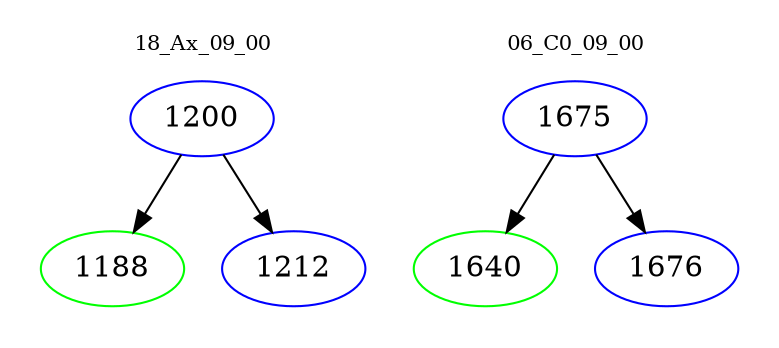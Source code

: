 digraph{
subgraph cluster_0 {
color = white
label = "18_Ax_09_00";
fontsize=10;
T0_1200 [label="1200", color="blue"]
T0_1200 -> T0_1188 [color="black"]
T0_1188 [label="1188", color="green"]
T0_1200 -> T0_1212 [color="black"]
T0_1212 [label="1212", color="blue"]
}
subgraph cluster_1 {
color = white
label = "06_C0_09_00";
fontsize=10;
T1_1675 [label="1675", color="blue"]
T1_1675 -> T1_1640 [color="black"]
T1_1640 [label="1640", color="green"]
T1_1675 -> T1_1676 [color="black"]
T1_1676 [label="1676", color="blue"]
}
}
